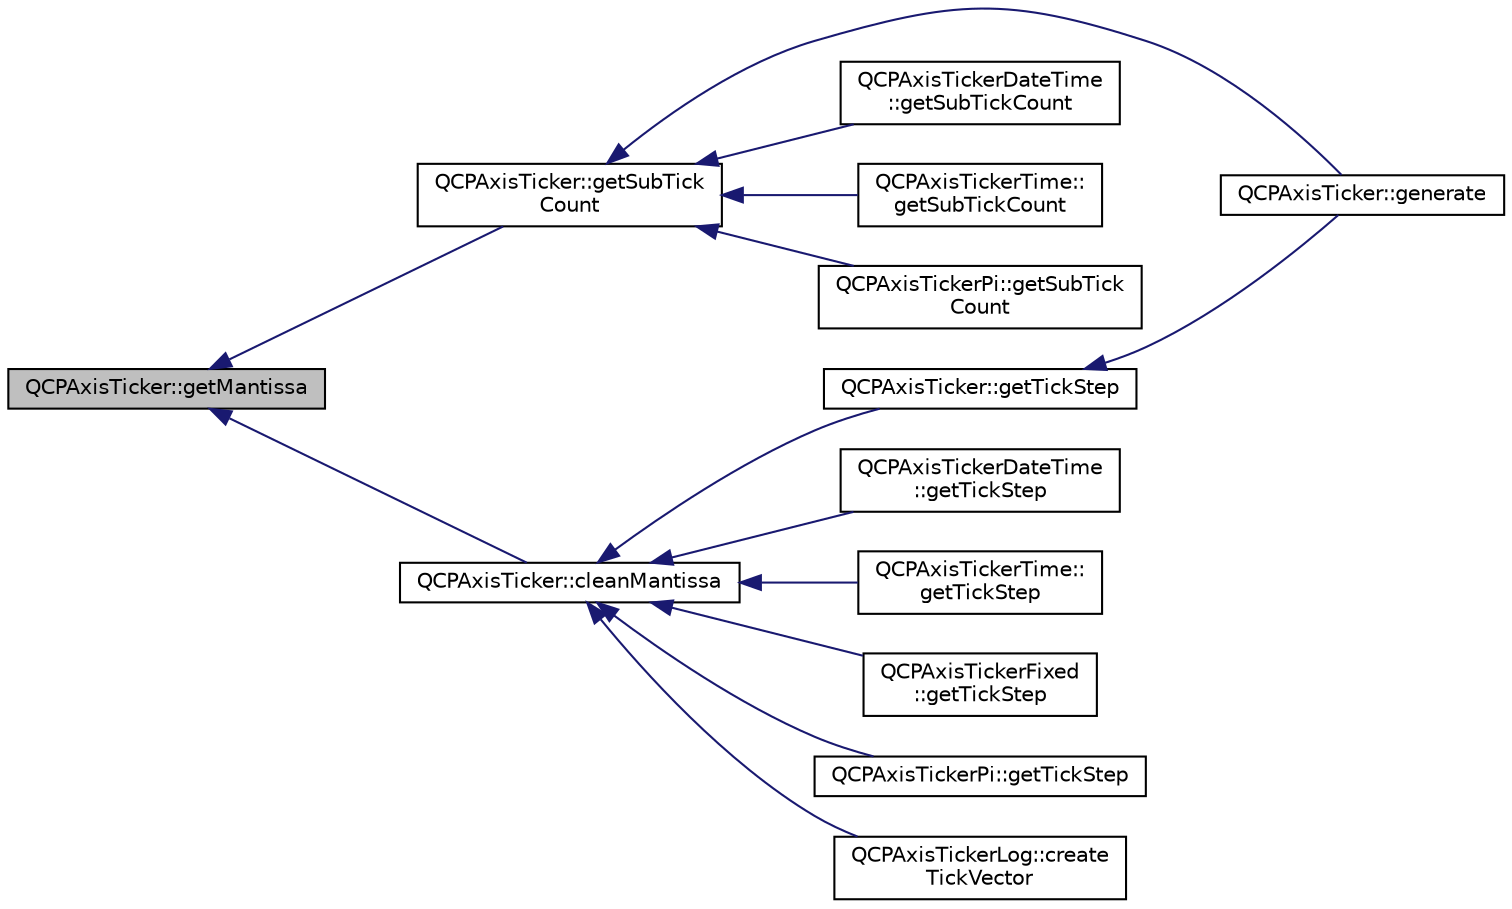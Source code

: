 digraph "QCPAxisTicker::getMantissa"
{
  edge [fontname="Helvetica",fontsize="10",labelfontname="Helvetica",labelfontsize="10"];
  node [fontname="Helvetica",fontsize="10",shape=record];
  rankdir="LR";
  Node40 [label="QCPAxisTicker::getMantissa",height=0.2,width=0.4,color="black", fillcolor="grey75", style="filled", fontcolor="black"];
  Node40 -> Node41 [dir="back",color="midnightblue",fontsize="10",style="solid",fontname="Helvetica"];
  Node41 [label="QCPAxisTicker::getSubTick\lCount",height=0.2,width=0.4,color="black", fillcolor="white", style="filled",URL="$class_q_c_p_axis_ticker.html#a4ccc403ced7a1457ce6ba293509933c8"];
  Node41 -> Node42 [dir="back",color="midnightblue",fontsize="10",style="solid",fontname="Helvetica"];
  Node42 [label="QCPAxisTicker::generate",height=0.2,width=0.4,color="black", fillcolor="white", style="filled",URL="$class_q_c_p_axis_ticker.html#aefbd11725678ca824add8cf926cbc856"];
  Node41 -> Node43 [dir="back",color="midnightblue",fontsize="10",style="solid",fontname="Helvetica"];
  Node43 [label="QCPAxisTickerDateTime\l::getSubTickCount",height=0.2,width=0.4,color="black", fillcolor="white", style="filled",URL="$class_q_c_p_axis_ticker_date_time.html#a78dece0d51426a3c310528d413e09193"];
  Node41 -> Node44 [dir="back",color="midnightblue",fontsize="10",style="solid",fontname="Helvetica"];
  Node44 [label="QCPAxisTickerTime::\lgetSubTickCount",height=0.2,width=0.4,color="black", fillcolor="white", style="filled",URL="$class_q_c_p_axis_ticker_time.html#acace84c46598176aa53837e147595471"];
  Node41 -> Node45 [dir="back",color="midnightblue",fontsize="10",style="solid",fontname="Helvetica"];
  Node45 [label="QCPAxisTickerPi::getSubTick\lCount",height=0.2,width=0.4,color="black", fillcolor="white", style="filled",URL="$class_q_c_p_axis_ticker_pi.html#a56c90f870da97c8670cfae4d04ff3ac7"];
  Node40 -> Node46 [dir="back",color="midnightblue",fontsize="10",style="solid",fontname="Helvetica"];
  Node46 [label="QCPAxisTicker::cleanMantissa",height=0.2,width=0.4,color="black", fillcolor="white", style="filled",URL="$class_q_c_p_axis_ticker.html#ac7df6c72876b7abd67c932663a0b0f6a"];
  Node46 -> Node47 [dir="back",color="midnightblue",fontsize="10",style="solid",fontname="Helvetica"];
  Node47 [label="QCPAxisTicker::getTickStep",height=0.2,width=0.4,color="black", fillcolor="white", style="filled",URL="$class_q_c_p_axis_ticker.html#a910d69bcec2de37e92d8d4e1ecf201e2"];
  Node47 -> Node42 [dir="back",color="midnightblue",fontsize="10",style="solid",fontname="Helvetica"];
  Node46 -> Node48 [dir="back",color="midnightblue",fontsize="10",style="solid",fontname="Helvetica"];
  Node48 [label="QCPAxisTickerDateTime\l::getTickStep",height=0.2,width=0.4,color="black", fillcolor="white", style="filled",URL="$class_q_c_p_axis_ticker_date_time.html#a0560c14a3f87bb99ab136aca8321b32a"];
  Node46 -> Node49 [dir="back",color="midnightblue",fontsize="10",style="solid",fontname="Helvetica"];
  Node49 [label="QCPAxisTickerTime::\lgetTickStep",height=0.2,width=0.4,color="black", fillcolor="white", style="filled",URL="$class_q_c_p_axis_ticker_time.html#a5615064642090fe193797caea8b98cb4"];
  Node46 -> Node50 [dir="back",color="midnightblue",fontsize="10",style="solid",fontname="Helvetica"];
  Node50 [label="QCPAxisTickerFixed\l::getTickStep",height=0.2,width=0.4,color="black", fillcolor="white", style="filled",URL="$class_q_c_p_axis_ticker_fixed.html#a9e99da01ab92a86aed415eef32fed13a"];
  Node46 -> Node51 [dir="back",color="midnightblue",fontsize="10",style="solid",fontname="Helvetica"];
  Node51 [label="QCPAxisTickerPi::getTickStep",height=0.2,width=0.4,color="black", fillcolor="white", style="filled",URL="$class_q_c_p_axis_ticker_pi.html#a55301f0072983bd2d7c131a24e1779e7"];
  Node46 -> Node52 [dir="back",color="midnightblue",fontsize="10",style="solid",fontname="Helvetica"];
  Node52 [label="QCPAxisTickerLog::create\lTickVector",height=0.2,width=0.4,color="black", fillcolor="white", style="filled",URL="$class_q_c_p_axis_ticker_log.html#af8873a8d1d2b9392d8f7a73218c889ab"];
}

